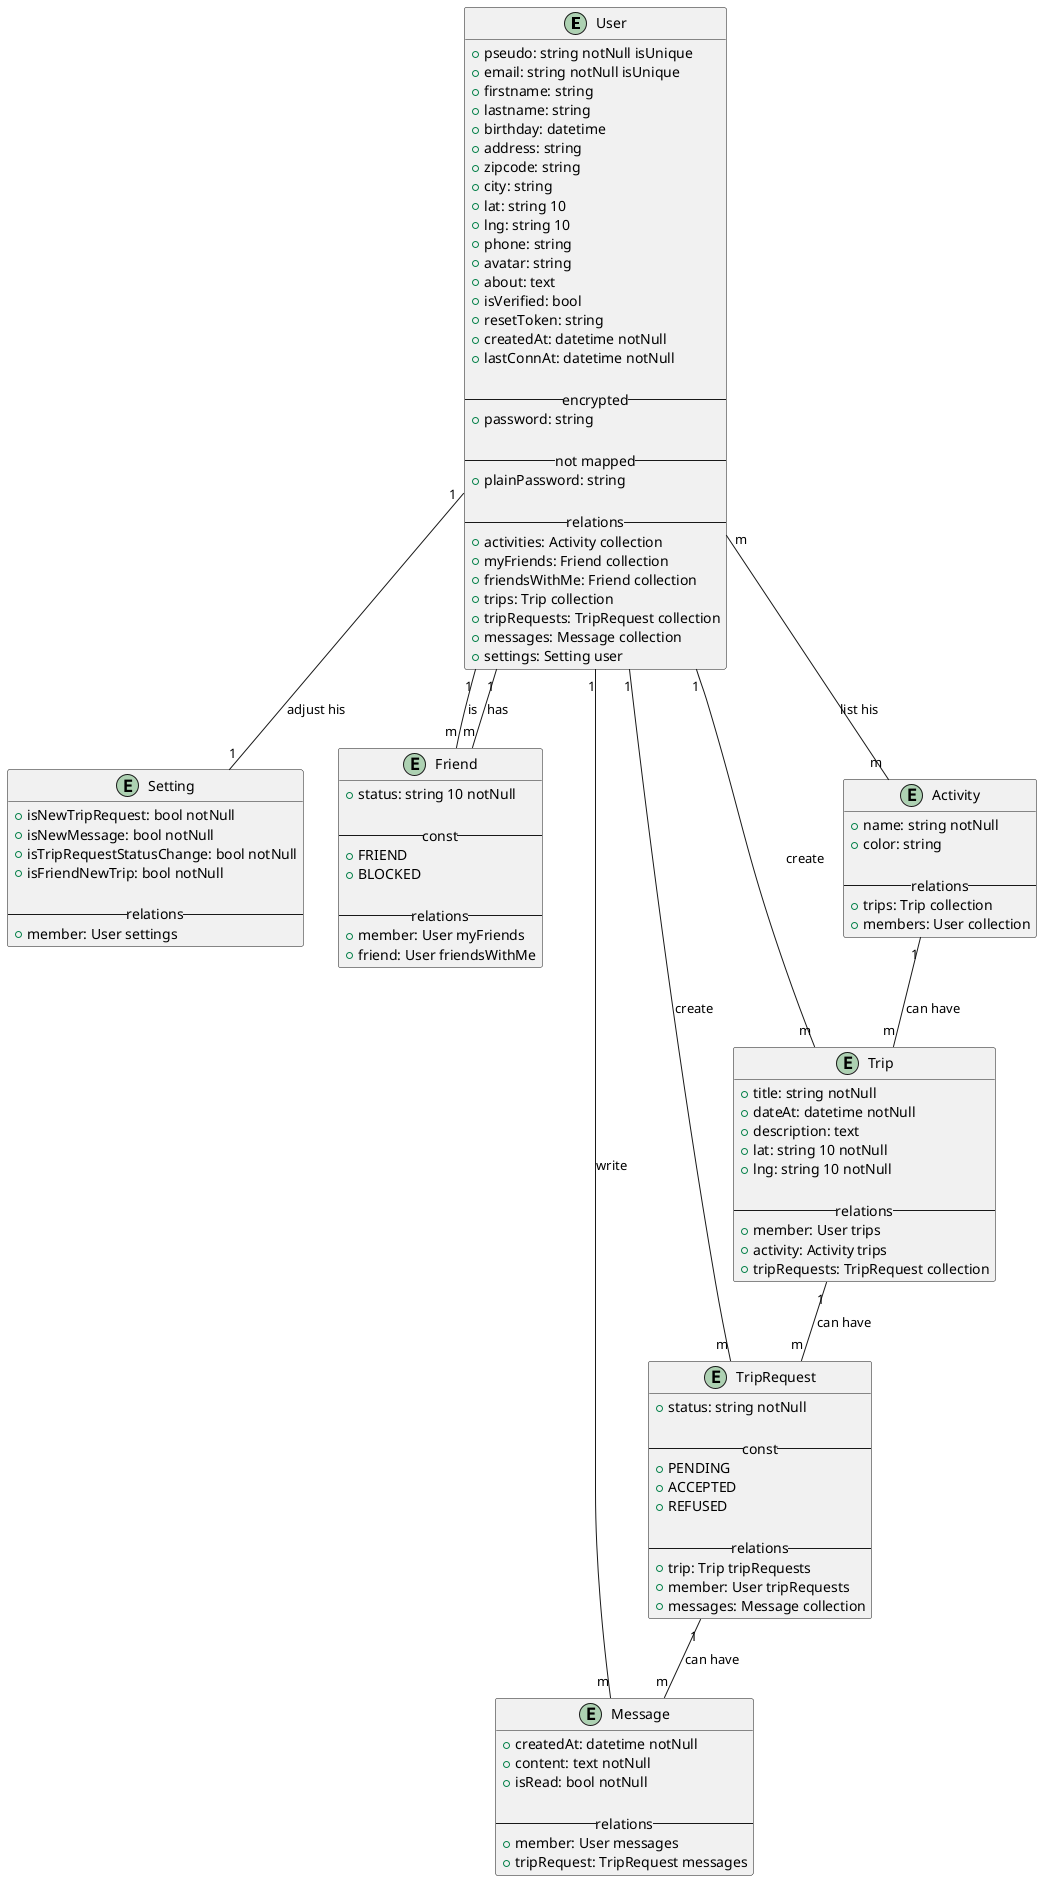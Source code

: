 @startuml entities

entity User {
  + pseudo: string notNull isUnique
  + email: string notNull isUnique
  + firstname: string 
  + lastname: string
  + birthday: datetime
  + address: string
  + zipcode: string
  + city: string
  + lat: string 10
  + lng: string 10
  + phone: string 
  + avatar: string
  + about: text
  + isVerified: bool
  + resetToken: string
  + createdAt: datetime notNull
  + lastConnAt: datetime notNull

  -- encrypted --
  + password: string
    
  -- not mapped --
  + plainPassword: string
  
  -- relations --
  + activities: Activity collection
  + myFriends: Friend collection 
  + friendsWithMe: Friend collection 
  + trips: Trip collection 
  + tripRequests: TripRequest collection
  + messages: Message collection
  + settings: Setting user
}

entity Setting {
  + isNewTripRequest: bool notNull
  + isNewMessage: bool notNull
  + isTripRequestStatusChange: bool notNull
  + isFriendNewTrip: bool notNull
  
  -- relations --
  + member: User settings
}

entity Friend {
  + status: string 10 notNull
  
  -- const --
  + FRIEND
  + BLOCKED
  
  -- relations --
  + member: User myFriends
  + friend: User friendsWithMe
}

entity Trip {
  + title: string notNull
  + dateAt: datetime notNull
  + description: text
  + lat: string 10 notNull
  + lng: string 10 notNull
  
  -- relations --
  + member: User trips
  + activity: Activity trips
  + tripRequests: TripRequest collection
}

entity Message {
  + createdAt: datetime notNull
  + content: text notNull
  + isRead: bool notNull
  
  -- relations --
  + member: User messages
  + tripRequest: TripRequest messages
}

entity Activity {
  + name: string notNull
  + color: string
  
  -- relations --
  + trips: Trip collection
  + members: User collection
}

entity TripRequest {
  + status: string notNull
  
  -- const --
  + PENDING
  + ACCEPTED
  + REFUSED
        
  -- relations --
  + trip: Trip tripRequests
  + member: User tripRequests
  + messages: Message collection
}

User        "1" -- "m"      Friend : has
User        "1" -- "m"      Friend : is
User        "1" -- "m"      Trip : create
User        "1" -- "m"      TripRequest : create
User        "1" -- "m"      Message : write
User        "1" -- "1"      Setting : adjust his
User        "m" -- "m"      Activity : list his

Activity    "1" -- "m"      Trip : can have
Trip        "1" -- "m"      TripRequest : can have
TripRequest "1" -- "m"      Message : can have

@enduml